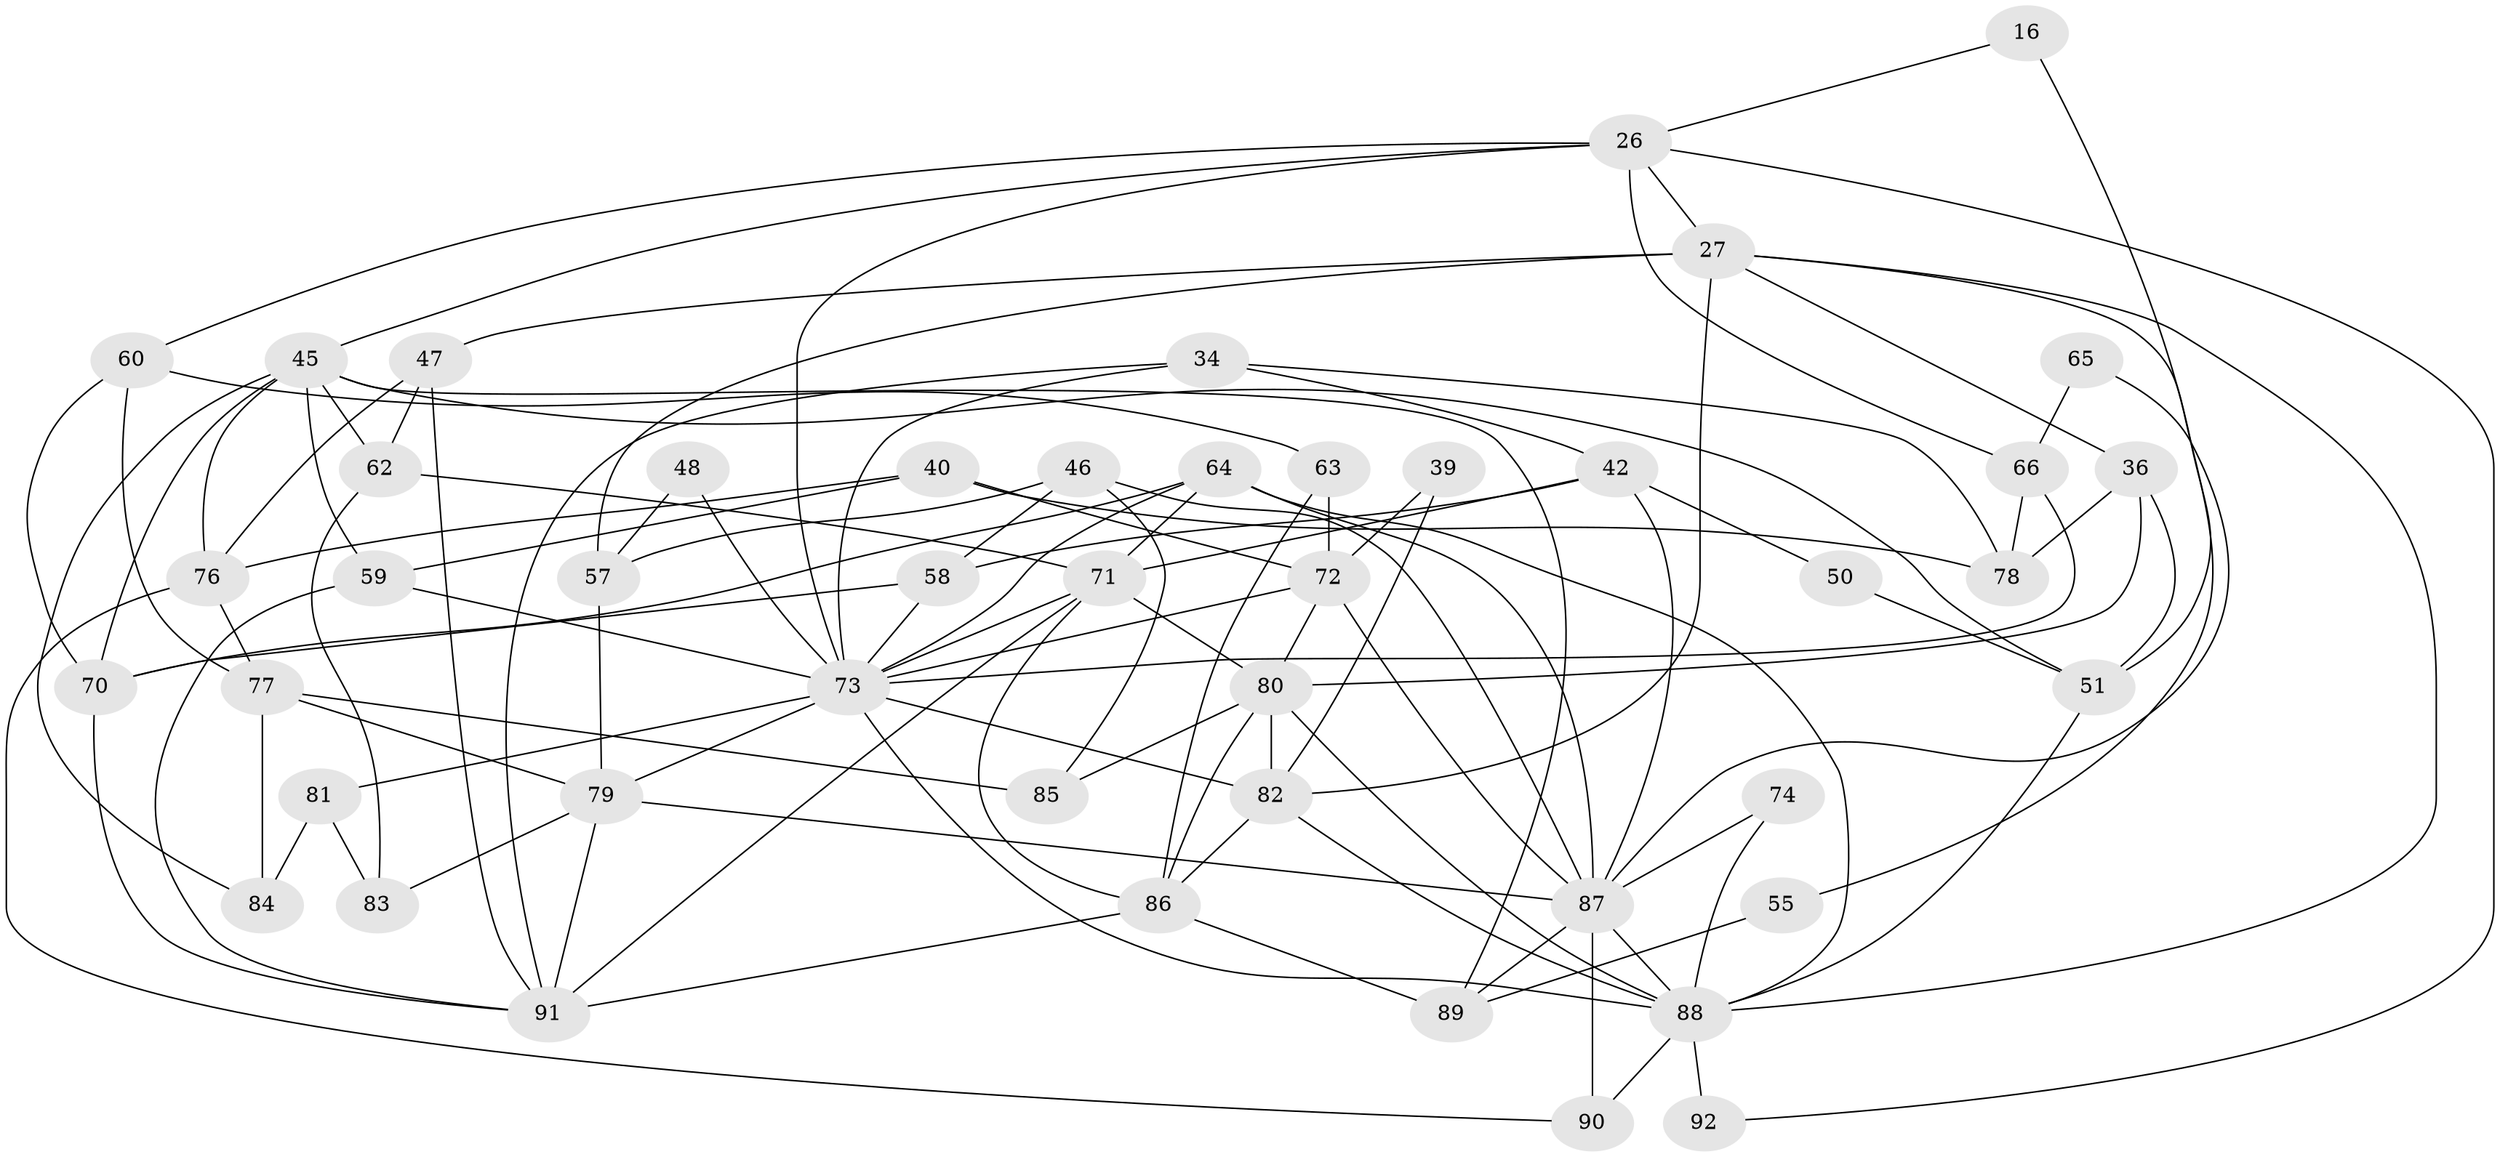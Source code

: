// original degree distribution, {2: 0.16304347826086957, 3: 0.22826086956521738, 4: 0.31521739130434784, 6: 0.11956521739130435, 5: 0.10869565217391304, 7: 0.05434782608695652, 8: 0.010869565217391304}
// Generated by graph-tools (version 1.1) at 2025/51/03/09/25 04:51:43]
// undirected, 46 vertices, 108 edges
graph export_dot {
graph [start="1"]
  node [color=gray90,style=filled];
  16;
  26 [super="+6+24"];
  27 [super="+10"];
  34;
  36;
  39;
  40 [super="+14"];
  42;
  45 [super="+21"];
  46;
  47;
  48;
  50;
  51 [super="+44+49"];
  55;
  57;
  58 [super="+25"];
  59;
  60;
  62 [super="+13"];
  63;
  64 [super="+30+41"];
  65;
  66 [super="+18"];
  70;
  71 [super="+67+9"];
  72 [super="+29"];
  73 [super="+12+35+37+56"];
  74;
  76;
  77 [super="+3"];
  78;
  79;
  80 [super="+53"];
  81;
  82 [super="+68"];
  83;
  84;
  85;
  86 [super="+17"];
  87 [super="+11+75+4"];
  88 [super="+31+52"];
  89;
  90 [super="+32"];
  91 [super="+38"];
  92;
  16 -- 51;
  16 -- 26;
  26 -- 60;
  26 -- 73 [weight=2];
  26 -- 27;
  26 -- 45;
  26 -- 66 [weight=2];
  26 -- 92;
  27 -- 36;
  27 -- 55;
  27 -- 57;
  27 -- 47;
  27 -- 88 [weight=2];
  27 -- 82 [weight=2];
  34 -- 78;
  34 -- 42;
  34 -- 73;
  34 -- 91;
  36 -- 80;
  36 -- 51;
  36 -- 78;
  39 -- 72;
  39 -- 82;
  40 -- 76 [weight=2];
  40 -- 78;
  40 -- 59;
  40 -- 72;
  42 -- 50;
  42 -- 71;
  42 -- 87;
  42 -- 58;
  45 -- 59;
  45 -- 70;
  45 -- 76;
  45 -- 62;
  45 -- 89;
  45 -- 84;
  45 -- 51;
  46 -- 58;
  46 -- 57;
  46 -- 85;
  46 -- 87;
  47 -- 91;
  47 -- 76;
  47 -- 62;
  48 -- 57;
  48 -- 73;
  50 -- 51;
  51 -- 88 [weight=3];
  55 -- 89;
  57 -- 79;
  58 -- 70;
  58 -- 73;
  59 -- 91;
  59 -- 73;
  60 -- 63;
  60 -- 70;
  60 -- 77;
  62 -- 83;
  62 -- 71 [weight=2];
  63 -- 86;
  63 -- 72;
  64 -- 71 [weight=2];
  64 -- 88 [weight=4];
  64 -- 70;
  64 -- 87 [weight=2];
  64 -- 73;
  65 -- 66;
  65 -- 87;
  66 -- 78;
  66 -- 73;
  70 -- 91;
  71 -- 80;
  71 -- 73 [weight=2];
  71 -- 91 [weight=2];
  71 -- 86;
  72 -- 80 [weight=2];
  72 -- 73 [weight=2];
  72 -- 87 [weight=2];
  73 -- 88 [weight=5];
  73 -- 82 [weight=3];
  73 -- 81;
  73 -- 79;
  74 -- 88;
  74 -- 87;
  76 -- 77;
  76 -- 90 [weight=2];
  77 -- 84;
  77 -- 85;
  77 -- 79;
  79 -- 91;
  79 -- 83;
  79 -- 87;
  80 -- 85;
  80 -- 86;
  80 -- 88;
  80 -- 82 [weight=2];
  81 -- 84;
  81 -- 83;
  82 -- 88;
  82 -- 86;
  86 -- 89;
  86 -- 91;
  87 -- 88 [weight=2];
  87 -- 89;
  87 -- 90 [weight=2];
  88 -- 90 [weight=2];
  88 -- 92;
}
